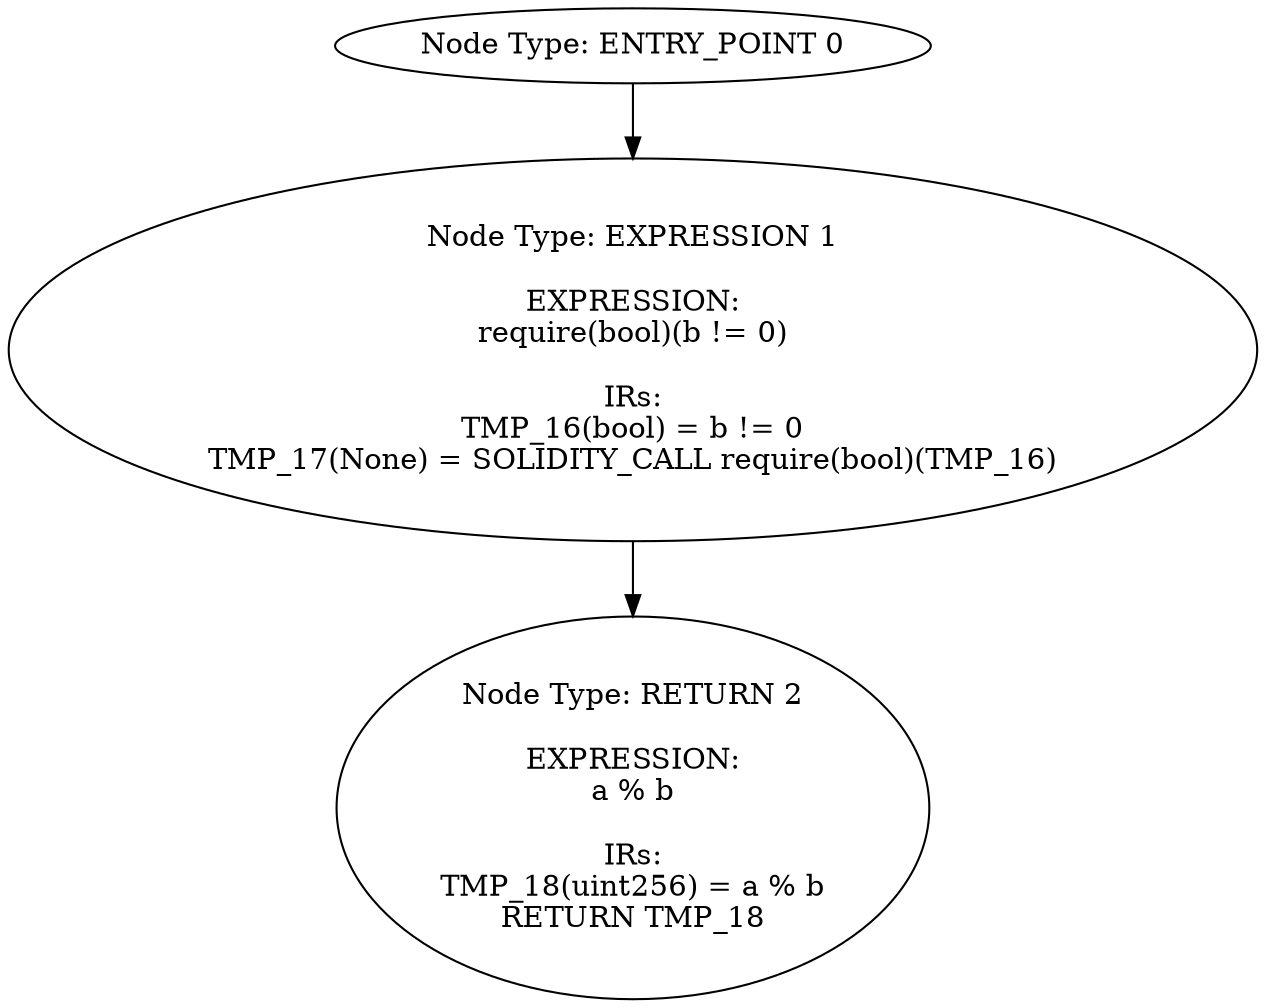 digraph{
0[label="Node Type: ENTRY_POINT 0
"];
0->1;
1[label="Node Type: EXPRESSION 1

EXPRESSION:
require(bool)(b != 0)

IRs:
TMP_16(bool) = b != 0
TMP_17(None) = SOLIDITY_CALL require(bool)(TMP_16)"];
1->2;
2[label="Node Type: RETURN 2

EXPRESSION:
a % b

IRs:
TMP_18(uint256) = a % b
RETURN TMP_18"];
}
